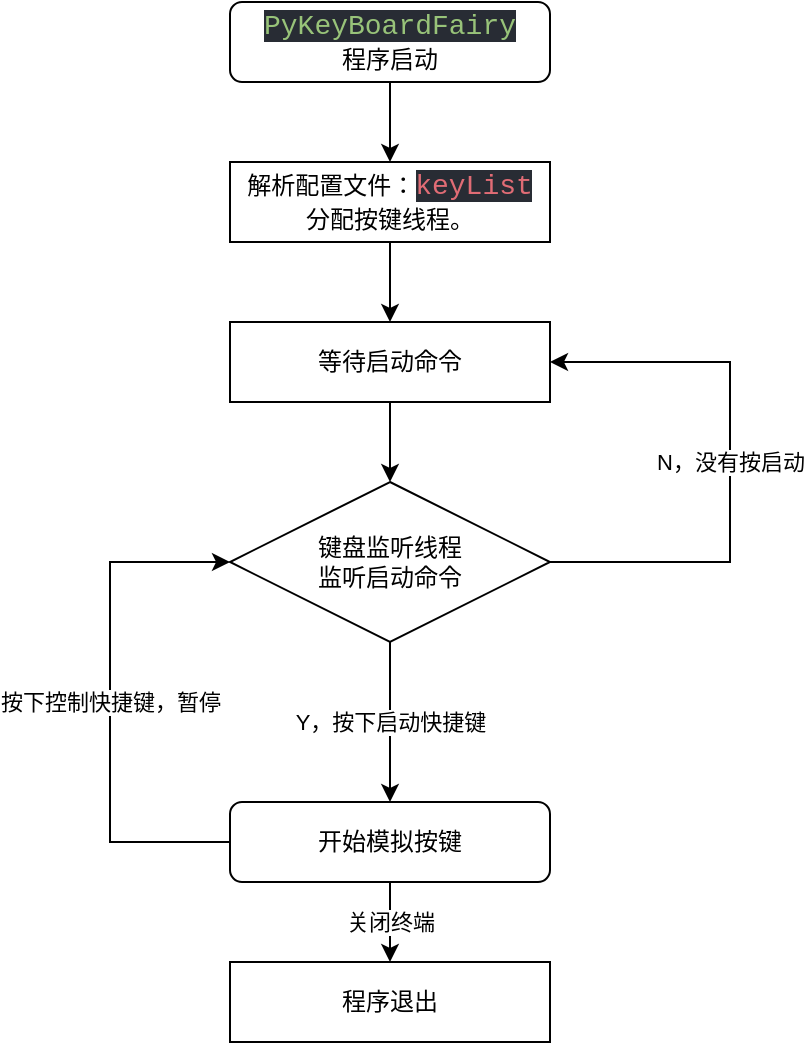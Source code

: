 <mxfile>
    <diagram id="KI-nzS536QmDJo09lPVf" name="第 1 页">
        <mxGraphModel dx="697" dy="423" grid="1" gridSize="10" guides="1" tooltips="1" connect="1" arrows="1" fold="1" page="1" pageScale="1" pageWidth="827" pageHeight="1169" math="0" shadow="0">
            <root>
                <mxCell id="0"/>
                <mxCell id="1" parent="0"/>
                <mxCell id="29" style="edgeStyle=orthogonalEdgeStyle;rounded=0;orthogonalLoop=1;jettySize=auto;html=1;entryX=0.5;entryY=0;entryDx=0;entryDy=0;" edge="1" parent="1" source="8" target="14">
                    <mxGeometry relative="1" as="geometry"/>
                </mxCell>
                <mxCell id="8" value="解析配置文件：&lt;span style=&quot;color: rgb(224 , 108 , 117) ; background-color: rgb(40 , 44 , 52) ; font-family: &amp;#34;menlo&amp;#34; , &amp;#34;monaco&amp;#34; , &amp;#34;courier new&amp;#34; , monospace ; font-size: 14px&quot;&gt;keyList&lt;br&gt;&lt;/span&gt;分配按键线程。&lt;span style=&quot;color: rgb(224 , 108 , 117) ; background-color: rgb(40 , 44 , 52) ; font-family: &amp;#34;menlo&amp;#34; , &amp;#34;monaco&amp;#34; , &amp;#34;courier new&amp;#34; , monospace ; font-size: 14px&quot;&gt;&lt;br&gt;&lt;/span&gt;" style="rounded=0;whiteSpace=wrap;html=1;" parent="1" vertex="1">
                    <mxGeometry x="240" y="240" width="160" height="40" as="geometry"/>
                </mxCell>
                <mxCell id="33" style="edgeStyle=orthogonalEdgeStyle;rounded=0;orthogonalLoop=1;jettySize=auto;html=1;exitX=0.5;exitY=1;exitDx=0;exitDy=0;entryX=0.5;entryY=0;entryDx=0;entryDy=0;" edge="1" parent="1" source="14" target="25">
                    <mxGeometry relative="1" as="geometry"/>
                </mxCell>
                <mxCell id="14" value="等待启动命令" style="rounded=0;whiteSpace=wrap;html=1;" parent="1" vertex="1">
                    <mxGeometry x="240" y="320" width="160" height="40" as="geometry"/>
                </mxCell>
                <mxCell id="28" style="edgeStyle=orthogonalEdgeStyle;rounded=0;orthogonalLoop=1;jettySize=auto;html=1;exitX=0.5;exitY=1;exitDx=0;exitDy=0;entryX=0.5;entryY=0;entryDx=0;entryDy=0;" edge="1" parent="1" source="24" target="8">
                    <mxGeometry relative="1" as="geometry"/>
                </mxCell>
                <mxCell id="24" value="&lt;span style=&quot;color: rgb(152 , 195 , 121) ; font-family: &amp;#34;menlo&amp;#34; , &amp;#34;monaco&amp;#34; , &amp;#34;courier new&amp;#34; , monospace ; font-size: 14px ; background-color: rgb(40 , 44 , 52)&quot;&gt;PyKeyBoardFairy&lt;br&gt;&lt;/span&gt;程序启动&lt;span style=&quot;color: rgb(152 , 195 , 121) ; font-family: &amp;#34;menlo&amp;#34; , &amp;#34;monaco&amp;#34; , &amp;#34;courier new&amp;#34; , monospace ; font-size: 14px ; background-color: rgb(40 , 44 , 52)&quot;&gt;&lt;br&gt;&lt;/span&gt;" style="rounded=1;whiteSpace=wrap;html=1;" vertex="1" parent="1">
                    <mxGeometry x="240" y="160" width="160" height="40" as="geometry"/>
                </mxCell>
                <mxCell id="27" value="Y，按下启动快捷键" style="edgeStyle=orthogonalEdgeStyle;rounded=0;orthogonalLoop=1;jettySize=auto;html=1;entryX=0.5;entryY=0;entryDx=0;entryDy=0;" edge="1" parent="1" source="25" target="34">
                    <mxGeometry relative="1" as="geometry">
                        <mxPoint x="320.0" y="540" as="targetPoint"/>
                    </mxGeometry>
                </mxCell>
                <mxCell id="32" value="N，没有按启动" style="edgeStyle=orthogonalEdgeStyle;rounded=0;orthogonalLoop=1;jettySize=auto;html=1;entryX=1;entryY=0.5;entryDx=0;entryDy=0;" edge="1" parent="1" source="25" target="14">
                    <mxGeometry relative="1" as="geometry">
                        <Array as="points">
                            <mxPoint x="490" y="440"/>
                            <mxPoint x="490" y="340"/>
                        </Array>
                    </mxGeometry>
                </mxCell>
                <mxCell id="25" value="&lt;span&gt;键盘监听线程&lt;br&gt;监听启动命令&lt;/span&gt;" style="rhombus;whiteSpace=wrap;html=1;" vertex="1" parent="1">
                    <mxGeometry x="240" y="400" width="160" height="80" as="geometry"/>
                </mxCell>
                <mxCell id="36" value="按下控制快捷键，暂停" style="edgeStyle=orthogonalEdgeStyle;rounded=0;orthogonalLoop=1;jettySize=auto;html=1;entryX=0;entryY=0.5;entryDx=0;entryDy=0;" edge="1" parent="1" source="34" target="25">
                    <mxGeometry relative="1" as="geometry">
                        <Array as="points">
                            <mxPoint x="180" y="580"/>
                            <mxPoint x="180" y="440"/>
                        </Array>
                    </mxGeometry>
                </mxCell>
                <mxCell id="38" value="关闭终端" style="edgeStyle=orthogonalEdgeStyle;rounded=0;orthogonalLoop=1;jettySize=auto;html=1;exitX=0.5;exitY=1;exitDx=0;exitDy=0;entryX=0.5;entryY=0;entryDx=0;entryDy=0;" edge="1" parent="1" source="34" target="37">
                    <mxGeometry relative="1" as="geometry"/>
                </mxCell>
                <mxCell id="34" value="开始模拟按键" style="rounded=1;whiteSpace=wrap;html=1;" vertex="1" parent="1">
                    <mxGeometry x="240" y="560" width="160" height="40" as="geometry"/>
                </mxCell>
                <mxCell id="37" value="程序退出" style="rounded=0;whiteSpace=wrap;html=1;" vertex="1" parent="1">
                    <mxGeometry x="240" y="640" width="160" height="40" as="geometry"/>
                </mxCell>
            </root>
        </mxGraphModel>
    </diagram>
</mxfile>